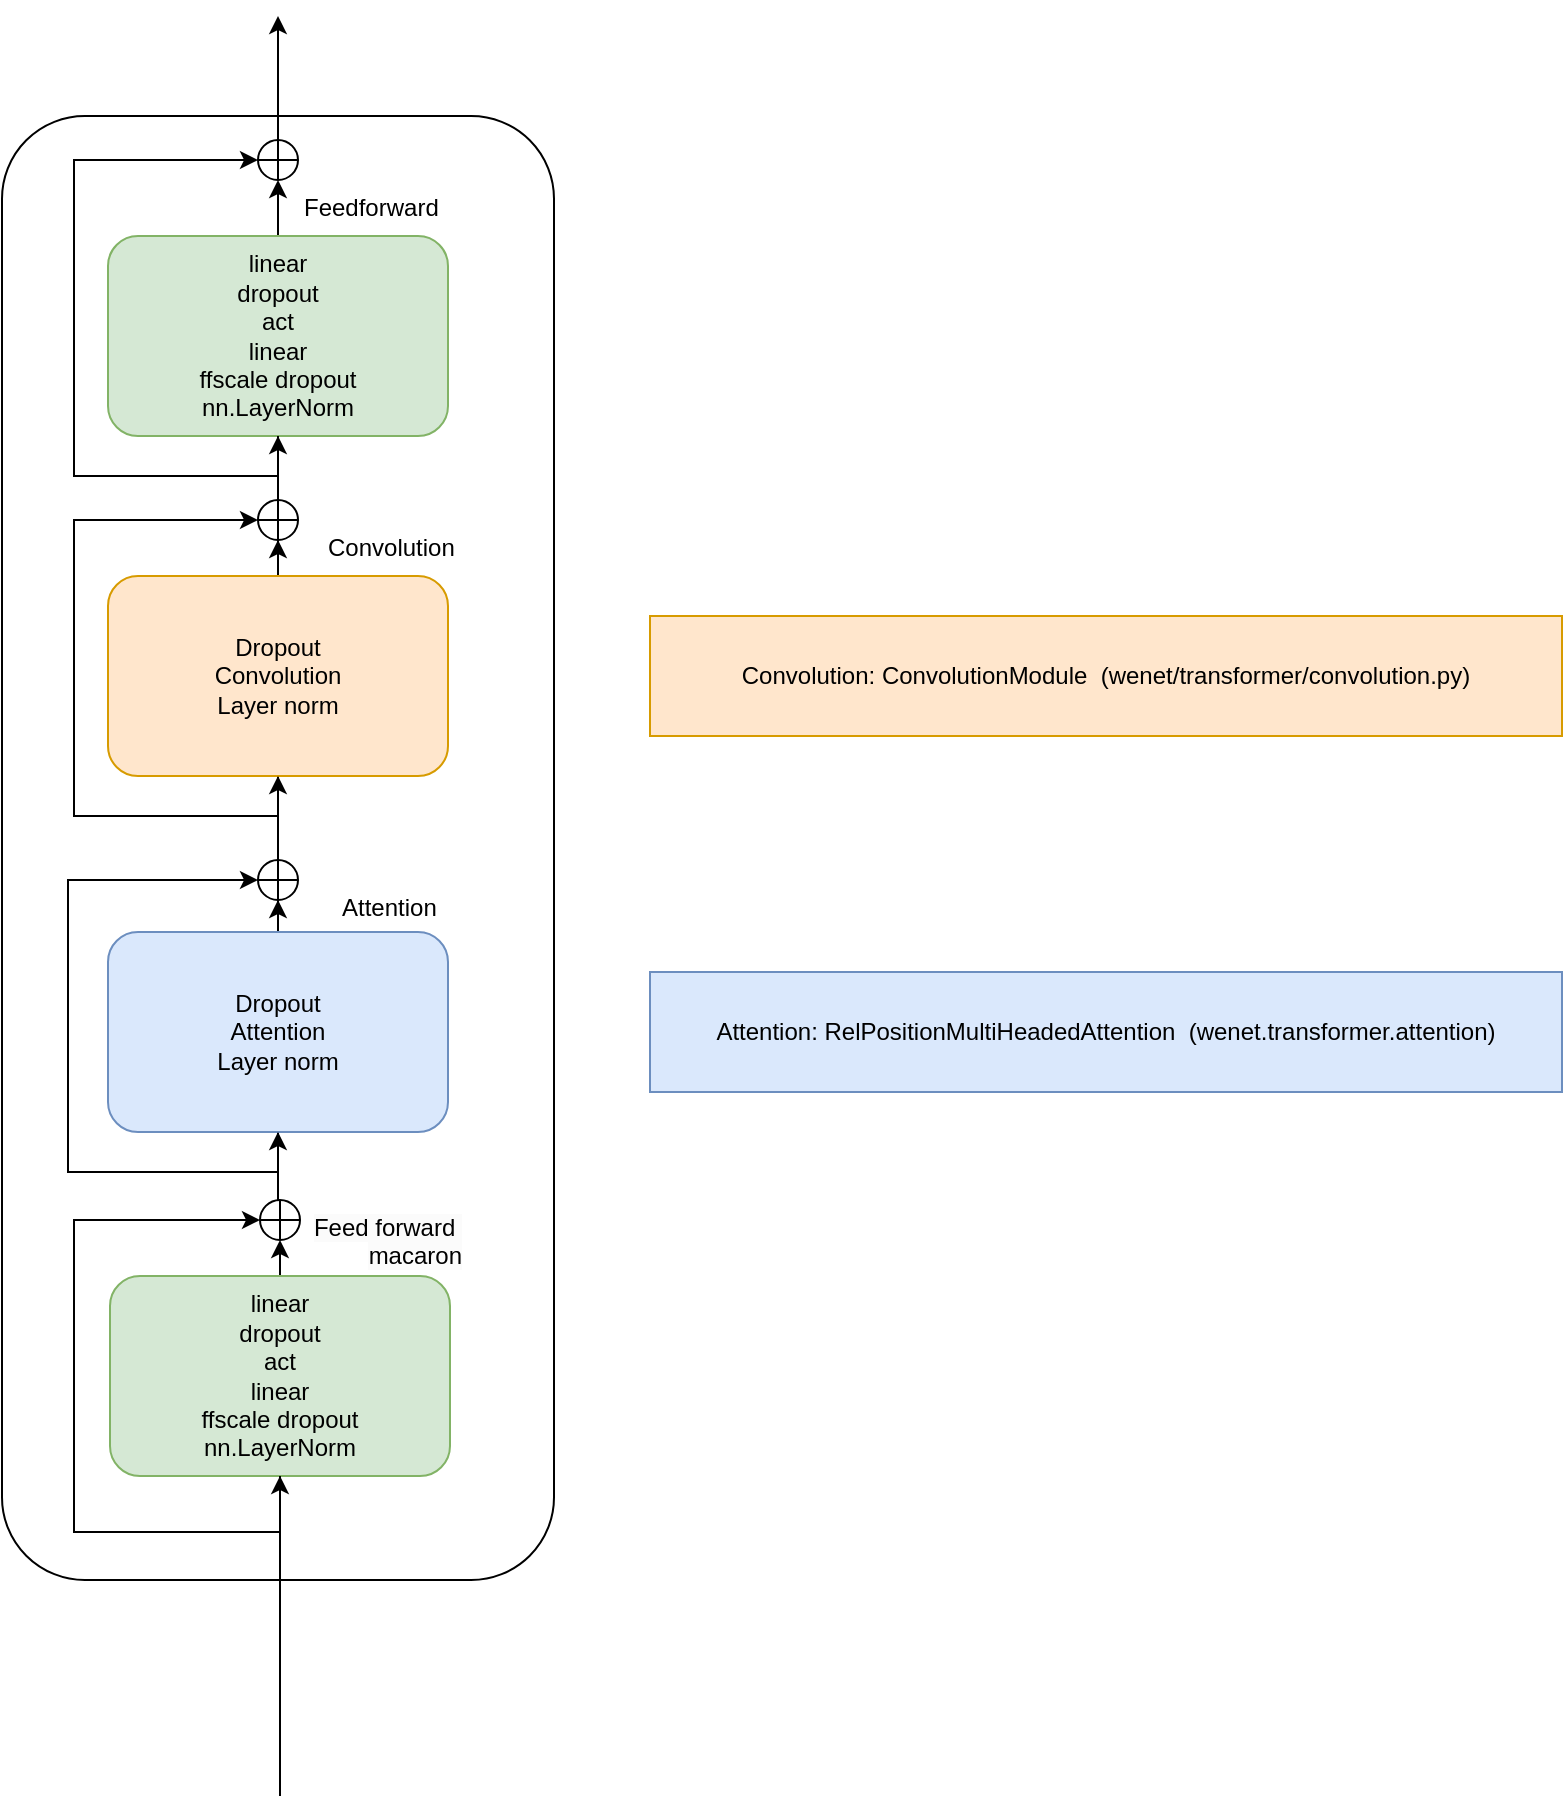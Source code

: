 <mxfile version="23.1.6" type="github" pages="3">
  <diagram name="Page-1" id="8gHOvVRtRWWs8ZYNdH6r">
    <mxGraphModel dx="1207" dy="814" grid="1" gridSize="12" guides="1" tooltips="1" connect="1" arrows="1" fold="1" page="1" pageScale="1" pageWidth="850" pageHeight="1100" background="#FFFFFF" math="0" shadow="0">
      <root>
        <mxCell id="0" />
        <mxCell id="1" parent="0" />
        <mxCell id="p38P3LaZY30MNL5SKZ96-10" style="edgeStyle=orthogonalEdgeStyle;rounded=0;orthogonalLoop=1;jettySize=auto;html=1;entryX=0.5;entryY=1;entryDx=0;entryDy=0;" parent="1" source="p38P3LaZY30MNL5SKZ96-5" target="p38P3LaZY30MNL5SKZ96-1" edge="1">
          <mxGeometry relative="1" as="geometry">
            <Array as="points">
              <mxPoint x="294" y="686" />
            </Array>
          </mxGeometry>
        </mxCell>
        <mxCell id="p38P3LaZY30MNL5SKZ96-5" value="" style="rounded=1;whiteSpace=wrap;html=1;" parent="1" vertex="1">
          <mxGeometry x="156" y="74" width="276" height="732" as="geometry" />
        </mxCell>
        <mxCell id="p38P3LaZY30MNL5SKZ96-19" style="edgeStyle=orthogonalEdgeStyle;rounded=0;orthogonalLoop=1;jettySize=auto;html=1;exitX=0.5;exitY=1;exitDx=0;exitDy=0;entryX=0;entryY=0.5;entryDx=0;entryDy=0;" parent="1" source="p38P3LaZY30MNL5SKZ96-1" target="p38P3LaZY30MNL5SKZ96-18" edge="1">
          <mxGeometry relative="1" as="geometry">
            <mxPoint x="276" y="458" as="targetPoint" />
            <Array as="points">
              <mxPoint x="294" y="602" />
              <mxPoint x="189" y="602" />
              <mxPoint x="189" y="456" />
            </Array>
          </mxGeometry>
        </mxCell>
        <mxCell id="p38P3LaZY30MNL5SKZ96-21" value="" style="edgeStyle=orthogonalEdgeStyle;rounded=0;orthogonalLoop=1;jettySize=auto;html=1;" parent="1" source="p38P3LaZY30MNL5SKZ96-1" target="p38P3LaZY30MNL5SKZ96-18" edge="1">
          <mxGeometry relative="1" as="geometry" />
        </mxCell>
        <mxCell id="p38P3LaZY30MNL5SKZ96-1" value="Dropout&lt;br&gt;Attention&lt;br&gt;Layer norm" style="rounded=1;whiteSpace=wrap;html=1;fillColor=#dae8fc;strokeColor=#6c8ebf;" parent="1" vertex="1">
          <mxGeometry x="209" y="482" width="170" height="100" as="geometry" />
        </mxCell>
        <mxCell id="p38P3LaZY30MNL5SKZ96-27" value="" style="edgeStyle=orthogonalEdgeStyle;rounded=0;orthogonalLoop=1;jettySize=auto;html=1;" parent="1" source="p38P3LaZY30MNL5SKZ96-2" target="p38P3LaZY30MNL5SKZ96-25" edge="1">
          <mxGeometry relative="1" as="geometry" />
        </mxCell>
        <mxCell id="p38P3LaZY30MNL5SKZ96-28" style="edgeStyle=orthogonalEdgeStyle;rounded=0;orthogonalLoop=1;jettySize=auto;html=1;exitX=0.5;exitY=1;exitDx=0;exitDy=0;entryX=0.5;entryY=1;entryDx=0;entryDy=0;" parent="1" source="p38P3LaZY30MNL5SKZ96-2" target="p38P3LaZY30MNL5SKZ96-25" edge="1">
          <mxGeometry relative="1" as="geometry">
            <Array as="points">
              <mxPoint x="294" y="424" />
              <mxPoint x="192" y="424" />
              <mxPoint x="192" y="276" />
            </Array>
          </mxGeometry>
        </mxCell>
        <mxCell id="p38P3LaZY30MNL5SKZ96-2" value="Dropout&lt;br style=&quot;border-color: var(--border-color);&quot;&gt;Convolution&lt;br style=&quot;border-color: var(--border-color);&quot;&gt;Layer norm" style="rounded=1;whiteSpace=wrap;html=1;fillColor=#ffe6cc;strokeColor=#d79b00;" parent="1" vertex="1">
          <mxGeometry x="209" y="304" width="170" height="100" as="geometry" />
        </mxCell>
        <mxCell id="p38P3LaZY30MNL5SKZ96-14" style="edgeStyle=orthogonalEdgeStyle;rounded=0;orthogonalLoop=1;jettySize=auto;html=1;exitX=0.5;exitY=0;exitDx=0;exitDy=0;entryX=0.5;entryY=1;entryDx=0;entryDy=0;" parent="1" source="p38P3LaZY30MNL5SKZ96-3" target="p38P3LaZY30MNL5SKZ96-11" edge="1">
          <mxGeometry relative="1" as="geometry" />
        </mxCell>
        <mxCell id="p38P3LaZY30MNL5SKZ96-3" value="&lt;br&gt;linear&lt;br&gt;dropout&lt;br&gt;act&lt;br&gt;linear&lt;br&gt;ffscale dropout&lt;br&gt;nn.LayerNorm&lt;br&gt;&lt;div&gt;&lt;br&gt;&lt;/div&gt;" style="rounded=1;whiteSpace=wrap;html=1;fillColor=#d5e8d4;strokeColor=#82b366;" parent="1" vertex="1">
          <mxGeometry x="210" y="654" width="170" height="100" as="geometry" />
        </mxCell>
        <mxCell id="p38P3LaZY30MNL5SKZ96-41" value="" style="edgeStyle=orthogonalEdgeStyle;rounded=0;orthogonalLoop=1;jettySize=auto;html=1;" parent="1" source="p38P3LaZY30MNL5SKZ96-4" target="p38P3LaZY30MNL5SKZ96-37" edge="1">
          <mxGeometry relative="1" as="geometry" />
        </mxCell>
        <mxCell id="p38P3LaZY30MNL5SKZ96-4" value="&lt;br style=&quot;border-color: var(--border-color);&quot;&gt;linear&lt;br style=&quot;border-color: var(--border-color);&quot;&gt;dropout&lt;br style=&quot;border-color: var(--border-color);&quot;&gt;act&lt;br style=&quot;border-color: var(--border-color);&quot;&gt;linear&lt;br style=&quot;border-color: var(--border-color);&quot;&gt;ffscale dropout&lt;br style=&quot;border-color: var(--border-color);&quot;&gt;nn.LayerNorm&lt;div&gt;&lt;br/&gt;&lt;/div&gt;" style="rounded=1;whiteSpace=wrap;html=1;fillColor=#d5e8d4;strokeColor=#82b366;" parent="1" vertex="1">
          <mxGeometry x="209" y="134" width="170" height="100" as="geometry" />
        </mxCell>
        <mxCell id="p38P3LaZY30MNL5SKZ96-7" value="" style="endArrow=classic;html=1;rounded=0;entryX=0.5;entryY=1;entryDx=0;entryDy=0;" parent="1" target="p38P3LaZY30MNL5SKZ96-3" edge="1">
          <mxGeometry width="50" height="50" relative="1" as="geometry">
            <mxPoint x="295" y="914" as="sourcePoint" />
            <mxPoint x="446" y="530" as="targetPoint" />
            <Array as="points" />
          </mxGeometry>
        </mxCell>
        <mxCell id="p38P3LaZY30MNL5SKZ96-8" value="" style="endArrow=classic;html=1;rounded=0;exitX=0.5;exitY=1;exitDx=0;exitDy=0;entryX=0;entryY=0.5;entryDx=0;entryDy=0;" parent="1" source="p38P3LaZY30MNL5SKZ96-3" target="p38P3LaZY30MNL5SKZ96-11" edge="1">
          <mxGeometry width="50" height="50" relative="1" as="geometry">
            <mxPoint x="396" y="592" as="sourcePoint" />
            <mxPoint x="456" y="542" as="targetPoint" />
            <Array as="points">
              <mxPoint x="295" y="782" />
              <mxPoint x="192" y="782" />
              <mxPoint x="192" y="626" />
            </Array>
          </mxGeometry>
        </mxCell>
        <mxCell id="p38P3LaZY30MNL5SKZ96-17" style="edgeStyle=orthogonalEdgeStyle;rounded=0;orthogonalLoop=1;jettySize=auto;html=1;exitX=0.5;exitY=0;exitDx=0;exitDy=0;entryX=0.5;entryY=1;entryDx=0;entryDy=0;" parent="1" source="p38P3LaZY30MNL5SKZ96-11" target="p38P3LaZY30MNL5SKZ96-1" edge="1">
          <mxGeometry relative="1" as="geometry" />
        </mxCell>
        <mxCell id="p38P3LaZY30MNL5SKZ96-11" value="" style="shape=orEllipse;perimeter=ellipsePerimeter;whiteSpace=wrap;html=1;backgroundOutline=1;" parent="1" vertex="1">
          <mxGeometry x="285" y="616" width="20" height="20" as="geometry" />
        </mxCell>
        <mxCell id="p38P3LaZY30MNL5SKZ96-13" value="&lt;span style=&quot;caret-color: rgb(0, 0, 0); color: rgb(0, 0, 0); font-family: Helvetica; font-size: 12px; font-style: normal; font-variant-caps: normal; font-weight: 400; letter-spacing: normal; text-indent: 0px; text-transform: none; word-spacing: 0px; -webkit-text-stroke-width: 0px; background-color: rgb(251, 251, 251); text-decoration: none; float: none; display: inline !important;&quot;&gt;Feed forward&amp;nbsp;&lt;/span&gt;&lt;br style=&quot;border-color: var(--border-color); caret-color: rgb(0, 0, 0); color: rgb(0, 0, 0); font-family: Helvetica; font-size: 12px; font-style: normal; font-variant-caps: normal; font-weight: 400; letter-spacing: normal; text-indent: 0px; text-transform: none; word-spacing: 0px; -webkit-text-stroke-width: 0px; text-decoration: none;&quot;&gt;&lt;span style=&quot;caret-color: rgb(0, 0, 0); color: rgb(0, 0, 0); font-family: Helvetica; font-size: 12px; font-style: normal; font-variant-caps: normal; font-weight: 400; letter-spacing: normal; text-indent: 0px; text-transform: none; word-spacing: 0px; -webkit-text-stroke-width: 0px; background-color: rgb(251, 251, 251); text-decoration: none; float: none; display: inline !important;&quot;&gt;macaron&lt;/span&gt;" style="text;whiteSpace=wrap;html=1;rotation=0;align=right;" parent="1" vertex="1">
          <mxGeometry x="304" y="616" width="84" height="32" as="geometry" />
        </mxCell>
        <mxCell id="p38P3LaZY30MNL5SKZ96-24" value="" style="edgeStyle=orthogonalEdgeStyle;rounded=0;orthogonalLoop=1;jettySize=auto;html=1;" parent="1" source="p38P3LaZY30MNL5SKZ96-18" target="p38P3LaZY30MNL5SKZ96-2" edge="1">
          <mxGeometry relative="1" as="geometry" />
        </mxCell>
        <mxCell id="p38P3LaZY30MNL5SKZ96-18" value="" style="shape=orEllipse;perimeter=ellipsePerimeter;whiteSpace=wrap;html=1;backgroundOutline=1;" parent="1" vertex="1">
          <mxGeometry x="284" y="446" width="20" height="20" as="geometry" />
        </mxCell>
        <mxCell id="p38P3LaZY30MNL5SKZ96-30" value="" style="edgeStyle=orthogonalEdgeStyle;rounded=0;orthogonalLoop=1;jettySize=auto;html=1;" parent="1" source="p38P3LaZY30MNL5SKZ96-25" target="p38P3LaZY30MNL5SKZ96-4" edge="1">
          <mxGeometry relative="1" as="geometry" />
        </mxCell>
        <mxCell id="p38P3LaZY30MNL5SKZ96-25" value="" style="shape=orEllipse;perimeter=ellipsePerimeter;whiteSpace=wrap;html=1;backgroundOutline=1;direction=south;" parent="1" vertex="1">
          <mxGeometry x="284" y="266" width="20" height="20" as="geometry" />
        </mxCell>
        <mxCell id="p38P3LaZY30MNL5SKZ96-33" value="" style="edgeStyle=orthogonalEdgeStyle;rounded=0;orthogonalLoop=1;jettySize=auto;html=1;exitX=0.5;exitY=1;exitDx=0;exitDy=0;entryX=0.5;entryY=1;entryDx=0;entryDy=0;" parent="1" source="p38P3LaZY30MNL5SKZ96-4" target="p38P3LaZY30MNL5SKZ96-37" edge="1">
          <mxGeometry relative="1" as="geometry">
            <mxPoint x="294" y="234" as="sourcePoint" />
            <mxPoint x="324" y="26" as="targetPoint" />
            <Array as="points">
              <mxPoint x="294" y="254" />
              <mxPoint x="192" y="254" />
              <mxPoint x="192" y="96" />
            </Array>
          </mxGeometry>
        </mxCell>
        <mxCell id="p38P3LaZY30MNL5SKZ96-45" style="edgeStyle=orthogonalEdgeStyle;rounded=0;orthogonalLoop=1;jettySize=auto;html=1;exitX=0;exitY=0.5;exitDx=0;exitDy=0;" parent="1" source="p38P3LaZY30MNL5SKZ96-37" edge="1">
          <mxGeometry relative="1" as="geometry">
            <mxPoint x="294" y="24" as="targetPoint" />
          </mxGeometry>
        </mxCell>
        <mxCell id="p38P3LaZY30MNL5SKZ96-37" value="" style="shape=orEllipse;perimeter=ellipsePerimeter;whiteSpace=wrap;html=1;backgroundOutline=1;direction=south;" parent="1" vertex="1">
          <mxGeometry x="284" y="86" width="20" height="20" as="geometry" />
        </mxCell>
        <mxCell id="p38P3LaZY30MNL5SKZ96-42" value="&lt;div style=&quot;text-align: center;&quot;&gt;Attention&lt;/div&gt;" style="text;whiteSpace=wrap;html=1;rotation=0;" parent="1" vertex="1">
          <mxGeometry x="324" y="456" width="48" height="24" as="geometry" />
        </mxCell>
        <mxCell id="p38P3LaZY30MNL5SKZ96-43" value="&lt;div style=&quot;text-align: center;&quot;&gt;Convolution&lt;/div&gt;" style="text;whiteSpace=wrap;html=1;rotation=0;" parent="1" vertex="1">
          <mxGeometry x="317" y="276" width="79" height="24" as="geometry" />
        </mxCell>
        <mxCell id="p38P3LaZY30MNL5SKZ96-44" value="&lt;div style=&quot;text-align: center;&quot;&gt;Feedforward&lt;/div&gt;&lt;div style=&quot;text-align: center;&quot;&gt;&lt;br&gt;&lt;/div&gt;" style="text;whiteSpace=wrap;html=1;rotation=0;" parent="1" vertex="1">
          <mxGeometry x="305" y="106" width="79" height="26" as="geometry" />
        </mxCell>
        <mxCell id="roFnetaP3WFrplxWxHo_-1" value="&lt;font style=&quot;font-size: 12px;&quot; face=&quot;Helvetica&quot;&gt;Attention:&amp;nbsp;RelPositionMultiHeadedAttention &amp;nbsp;(wenet&lt;span style=&quot;text-align: start;&quot;&gt;.&lt;/span&gt;&lt;span style=&quot;text-align: start;&quot;&gt;transformer&lt;/span&gt;&lt;span style=&quot;text-align: start; caret-color: rgb(204, 204, 204);&quot;&gt;.&lt;/span&gt;&lt;span style=&quot;text-align: start;&quot;&gt;attention)&lt;/span&gt;&lt;/font&gt;" style="whiteSpace=wrap;html=1;fillColor=#dae8fc;strokeColor=#6c8ebf;" vertex="1" parent="1">
          <mxGeometry x="480" y="502" width="456" height="60" as="geometry" />
        </mxCell>
        <mxCell id="roFnetaP3WFrplxWxHo_-3" value="&lt;font style=&quot;font-size: 12px;&quot; face=&quot;Helvetica&quot;&gt;Convolution:&amp;nbsp;&lt;/font&gt;ConvolutionModule&lt;font face=&quot;Helvetica&quot;&gt;&amp;nbsp; (&lt;/font&gt;wenet/transformer/convolution.py&lt;font face=&quot;Helvetica&quot;&gt;&lt;span style=&quot;text-align: start;&quot;&gt;)&lt;/span&gt;&lt;/font&gt;" style="whiteSpace=wrap;html=1;fillColor=#ffe6cc;strokeColor=#d79b00;" vertex="1" parent="1">
          <mxGeometry x="480" y="324" width="456" height="60" as="geometry" />
        </mxCell>
      </root>
    </mxGraphModel>
  </diagram>
  <diagram id="2YoNpaYnJ2l0GxBZdS74" name="Page-2">
    <mxGraphModel dx="1026" dy="692" grid="1" gridSize="12" guides="1" tooltips="1" connect="1" arrows="1" fold="1" page="1" pageScale="1" pageWidth="850" pageHeight="1100" math="0" shadow="0">
      <root>
        <mxCell id="0" />
        <mxCell id="1" parent="0" />
        <mxCell id="LtDnbeSMoWLAc6Nxx_D--1" style="edgeStyle=orthogonalEdgeStyle;rounded=0;orthogonalLoop=1;jettySize=auto;html=1;entryX=0.5;entryY=1;entryDx=0;entryDy=0;" edge="1" parent="1" target="LtDnbeSMoWLAc6Nxx_D--5">
          <mxGeometry relative="1" as="geometry">
            <Array as="points">
              <mxPoint x="148" y="756" />
            </Array>
            <mxPoint x="148" y="689.442" as="sourcePoint" />
          </mxGeometry>
        </mxCell>
        <mxCell id="LtDnbeSMoWLAc6Nxx_D--2" value="" style="rounded=1;whiteSpace=wrap;html=1;" vertex="1" parent="1">
          <mxGeometry x="12" y="48" width="792" height="948" as="geometry" />
        </mxCell>
        <mxCell id="LtDnbeSMoWLAc6Nxx_D--3" style="edgeStyle=orthogonalEdgeStyle;rounded=0;orthogonalLoop=1;jettySize=auto;html=1;exitX=0.5;exitY=1;exitDx=0;exitDy=0;entryX=0;entryY=0.5;entryDx=0;entryDy=0;" edge="1" parent="1" source="LtDnbeSMoWLAc6Nxx_D--5" target="LtDnbeSMoWLAc6Nxx_D--19">
          <mxGeometry relative="1" as="geometry">
            <mxPoint x="130" y="528" as="targetPoint" />
            <Array as="points">
              <mxPoint x="148" y="672" />
              <mxPoint x="43" y="672" />
              <mxPoint x="43" y="526" />
            </Array>
          </mxGeometry>
        </mxCell>
        <mxCell id="LtDnbeSMoWLAc6Nxx_D--4" value="" style="edgeStyle=orthogonalEdgeStyle;rounded=0;orthogonalLoop=1;jettySize=auto;html=1;" edge="1" parent="1" source="LtDnbeSMoWLAc6Nxx_D--5" target="LtDnbeSMoWLAc6Nxx_D--19">
          <mxGeometry relative="1" as="geometry" />
        </mxCell>
        <mxCell id="LtDnbeSMoWLAc6Nxx_D--5" value="Dropout&lt;br&gt;Attention&lt;br&gt;Layer norm" style="rounded=1;whiteSpace=wrap;html=1;fillColor=#dae8fc;strokeColor=#6c8ebf;" vertex="1" parent="1">
          <mxGeometry x="63" y="552" width="170" height="100" as="geometry" />
        </mxCell>
        <mxCell id="LtDnbeSMoWLAc6Nxx_D--6" value="" style="edgeStyle=orthogonalEdgeStyle;rounded=0;orthogonalLoop=1;jettySize=auto;html=1;" edge="1" parent="1" source="LtDnbeSMoWLAc6Nxx_D--8" target="LtDnbeSMoWLAc6Nxx_D--21">
          <mxGeometry relative="1" as="geometry" />
        </mxCell>
        <mxCell id="LtDnbeSMoWLAc6Nxx_D--7" style="edgeStyle=orthogonalEdgeStyle;rounded=0;orthogonalLoop=1;jettySize=auto;html=1;exitX=0.5;exitY=1;exitDx=0;exitDy=0;entryX=0.5;entryY=1;entryDx=0;entryDy=0;" edge="1" parent="1" source="LtDnbeSMoWLAc6Nxx_D--8" target="LtDnbeSMoWLAc6Nxx_D--21">
          <mxGeometry relative="1" as="geometry">
            <Array as="points">
              <mxPoint x="376" y="422" />
              <mxPoint x="276" y="422" />
              <mxPoint x="276" y="274" />
            </Array>
          </mxGeometry>
        </mxCell>
        <mxCell id="LtDnbeSMoWLAc6Nxx_D--8" value="Dropout&lt;br style=&quot;border-color: var(--border-color);&quot;&gt;Convolution&lt;br style=&quot;border-color: var(--border-color);&quot;&gt;Layer norm" style="rounded=1;whiteSpace=wrap;html=1;fillColor=#ffe6cc;strokeColor=#d79b00;" vertex="1" parent="1">
          <mxGeometry x="291" y="302" width="170" height="100" as="geometry" />
        </mxCell>
        <mxCell id="LtDnbeSMoWLAc6Nxx_D--9" style="edgeStyle=orthogonalEdgeStyle;rounded=0;orthogonalLoop=1;jettySize=auto;html=1;exitX=0.5;exitY=0;exitDx=0;exitDy=0;entryX=0.5;entryY=1;entryDx=0;entryDy=0;" edge="1" parent="1" source="LtDnbeSMoWLAc6Nxx_D--10" target="LtDnbeSMoWLAc6Nxx_D--16">
          <mxGeometry relative="1" as="geometry" />
        </mxCell>
        <mxCell id="LtDnbeSMoWLAc6Nxx_D--10" value="&lt;br&gt;linear&lt;br&gt;dropout&lt;br&gt;act&lt;br&gt;linear&lt;br&gt;ffscale dropout&lt;br&gt;nn.LayerNorm&lt;br&gt;&lt;div&gt;&lt;br&gt;&lt;/div&gt;" style="rounded=1;whiteSpace=wrap;html=1;fillColor=#d5e8d4;strokeColor=#82b366;" vertex="1" parent="1">
          <mxGeometry x="291" y="803" width="170" height="100" as="geometry" />
        </mxCell>
        <mxCell id="LtDnbeSMoWLAc6Nxx_D--11" value="" style="edgeStyle=orthogonalEdgeStyle;rounded=0;orthogonalLoop=1;jettySize=auto;html=1;" edge="1" parent="1" source="LtDnbeSMoWLAc6Nxx_D--12" target="LtDnbeSMoWLAc6Nxx_D--24">
          <mxGeometry relative="1" as="geometry" />
        </mxCell>
        <mxCell id="LtDnbeSMoWLAc6Nxx_D--12" value="&lt;br style=&quot;border-color: var(--border-color);&quot;&gt;linear&lt;br style=&quot;border-color: var(--border-color);&quot;&gt;dropout&lt;br style=&quot;border-color: var(--border-color);&quot;&gt;act&lt;br style=&quot;border-color: var(--border-color);&quot;&gt;linear&lt;br style=&quot;border-color: var(--border-color);&quot;&gt;ffscale dropout&lt;br style=&quot;border-color: var(--border-color);&quot;&gt;nn.LayerNorm&lt;div&gt;&lt;br/&gt;&lt;/div&gt;" style="rounded=1;whiteSpace=wrap;html=1;fillColor=#d5e8d4;strokeColor=#82b366;" vertex="1" parent="1">
          <mxGeometry x="292" y="132" width="170" height="100" as="geometry" />
        </mxCell>
        <mxCell id="LtDnbeSMoWLAc6Nxx_D--13" value="" style="endArrow=classic;html=1;rounded=0;entryX=0.5;entryY=1;entryDx=0;entryDy=0;" edge="1" parent="1" target="LtDnbeSMoWLAc6Nxx_D--10">
          <mxGeometry width="50" height="50" relative="1" as="geometry">
            <mxPoint x="376" y="1063" as="sourcePoint" />
            <mxPoint x="527" y="679" as="targetPoint" />
            <Array as="points" />
          </mxGeometry>
        </mxCell>
        <mxCell id="LtDnbeSMoWLAc6Nxx_D--14" value="" style="endArrow=classic;html=1;rounded=0;exitX=0.5;exitY=1;exitDx=0;exitDy=0;entryX=0;entryY=0.5;entryDx=0;entryDy=0;" edge="1" parent="1" source="LtDnbeSMoWLAc6Nxx_D--10" target="LtDnbeSMoWLAc6Nxx_D--16">
          <mxGeometry width="50" height="50" relative="1" as="geometry">
            <mxPoint x="477" y="741" as="sourcePoint" />
            <mxPoint x="537" y="691" as="targetPoint" />
            <Array as="points">
              <mxPoint x="376" y="931" />
              <mxPoint x="273" y="931" />
              <mxPoint x="273" y="775" />
            </Array>
          </mxGeometry>
        </mxCell>
        <mxCell id="LtDnbeSMoWLAc6Nxx_D--15" style="edgeStyle=orthogonalEdgeStyle;rounded=0;orthogonalLoop=1;jettySize=auto;html=1;exitX=0.25;exitY=0;exitDx=0;exitDy=0;entryX=0.5;entryY=1;entryDx=0;entryDy=0;" edge="1" parent="1" source="LtDnbeSMoWLAc6Nxx_D--31" target="LtDnbeSMoWLAc6Nxx_D--5">
          <mxGeometry relative="1" as="geometry">
            <Array as="points">
              <mxPoint x="259" y="672" />
              <mxPoint x="148" y="672" />
            </Array>
          </mxGeometry>
        </mxCell>
        <mxCell id="LtDnbeSMoWLAc6Nxx_D--32" value="" style="edgeStyle=orthogonalEdgeStyle;rounded=0;orthogonalLoop=1;jettySize=auto;html=1;entryX=0.5;entryY=1;entryDx=0;entryDy=0;" edge="1" parent="1" source="LtDnbeSMoWLAc6Nxx_D--16" target="LtDnbeSMoWLAc6Nxx_D--31">
          <mxGeometry relative="1" as="geometry">
            <mxPoint x="376" y="744" as="targetPoint" />
          </mxGeometry>
        </mxCell>
        <mxCell id="LtDnbeSMoWLAc6Nxx_D--16" value="" style="shape=orEllipse;perimeter=ellipsePerimeter;whiteSpace=wrap;html=1;backgroundOutline=1;" vertex="1" parent="1">
          <mxGeometry x="366" y="765" width="20" height="20" as="geometry" />
        </mxCell>
        <mxCell id="LtDnbeSMoWLAc6Nxx_D--17" value="&lt;span style=&quot;caret-color: rgb(0, 0, 0); color: rgb(0, 0, 0); font-family: Helvetica; font-size: 12px; font-style: normal; font-variant-caps: normal; font-weight: 400; letter-spacing: normal; text-indent: 0px; text-transform: none; word-spacing: 0px; -webkit-text-stroke-width: 0px; background-color: rgb(251, 251, 251); text-decoration: none; float: none; display: inline !important;&quot;&gt;Feed forward&amp;nbsp;&lt;/span&gt;&lt;br style=&quot;border-color: var(--border-color); caret-color: rgb(0, 0, 0); color: rgb(0, 0, 0); font-family: Helvetica; font-size: 12px; font-style: normal; font-variant-caps: normal; font-weight: 400; letter-spacing: normal; text-indent: 0px; text-transform: none; word-spacing: 0px; -webkit-text-stroke-width: 0px; text-decoration: none;&quot;&gt;&lt;span style=&quot;caret-color: rgb(0, 0, 0); color: rgb(0, 0, 0); font-family: Helvetica; font-size: 12px; font-style: normal; font-variant-caps: normal; font-weight: 400; letter-spacing: normal; text-indent: 0px; text-transform: none; word-spacing: 0px; -webkit-text-stroke-width: 0px; background-color: rgb(251, 251, 251); text-decoration: none; float: none; display: inline !important;&quot;&gt;macaron&lt;/span&gt;" style="text;whiteSpace=wrap;html=1;rotation=0;align=right;" vertex="1" parent="1">
          <mxGeometry x="385" y="765" width="84" height="32" as="geometry" />
        </mxCell>
        <mxCell id="LtDnbeSMoWLAc6Nxx_D--43" value="" style="edgeStyle=orthogonalEdgeStyle;rounded=0;orthogonalLoop=1;jettySize=auto;html=1;entryX=0.25;entryY=1;entryDx=0;entryDy=0;" edge="1" parent="1" source="LtDnbeSMoWLAc6Nxx_D--19" target="LtDnbeSMoWLAc6Nxx_D--42">
          <mxGeometry relative="1" as="geometry">
            <Array as="points">
              <mxPoint x="150" y="488" />
              <mxPoint x="260" y="488" />
            </Array>
          </mxGeometry>
        </mxCell>
        <mxCell id="LtDnbeSMoWLAc6Nxx_D--19" value="" style="shape=orEllipse;perimeter=ellipsePerimeter;whiteSpace=wrap;html=1;backgroundOutline=1;" vertex="1" parent="1">
          <mxGeometry x="138" y="516" width="20" height="20" as="geometry" />
        </mxCell>
        <mxCell id="LtDnbeSMoWLAc6Nxx_D--20" value="" style="edgeStyle=orthogonalEdgeStyle;rounded=0;orthogonalLoop=1;jettySize=auto;html=1;" edge="1" parent="1" source="LtDnbeSMoWLAc6Nxx_D--21" target="LtDnbeSMoWLAc6Nxx_D--12">
          <mxGeometry relative="1" as="geometry" />
        </mxCell>
        <mxCell id="LtDnbeSMoWLAc6Nxx_D--21" value="" style="shape=orEllipse;perimeter=ellipsePerimeter;whiteSpace=wrap;html=1;backgroundOutline=1;direction=south;" vertex="1" parent="1">
          <mxGeometry x="367" y="264" width="20" height="20" as="geometry" />
        </mxCell>
        <mxCell id="LtDnbeSMoWLAc6Nxx_D--22" value="" style="edgeStyle=orthogonalEdgeStyle;rounded=0;orthogonalLoop=1;jettySize=auto;html=1;exitX=0.5;exitY=1;exitDx=0;exitDy=0;entryX=0.5;entryY=1;entryDx=0;entryDy=0;" edge="1" parent="1" source="LtDnbeSMoWLAc6Nxx_D--12" target="LtDnbeSMoWLAc6Nxx_D--24">
          <mxGeometry relative="1" as="geometry">
            <mxPoint x="377" y="232" as="sourcePoint" />
            <mxPoint x="407" y="24" as="targetPoint" />
            <Array as="points">
              <mxPoint x="377" y="252" />
              <mxPoint x="275" y="252" />
              <mxPoint x="275" y="94" />
            </Array>
          </mxGeometry>
        </mxCell>
        <mxCell id="LtDnbeSMoWLAc6Nxx_D--23" style="edgeStyle=orthogonalEdgeStyle;rounded=0;orthogonalLoop=1;jettySize=auto;html=1;exitX=0;exitY=0.5;exitDx=0;exitDy=0;" edge="1" parent="1" source="LtDnbeSMoWLAc6Nxx_D--24">
          <mxGeometry relative="1" as="geometry">
            <mxPoint x="377" y="12" as="targetPoint" />
          </mxGeometry>
        </mxCell>
        <mxCell id="LtDnbeSMoWLAc6Nxx_D--24" value="" style="shape=orEllipse;perimeter=ellipsePerimeter;whiteSpace=wrap;html=1;backgroundOutline=1;direction=south;" vertex="1" parent="1">
          <mxGeometry x="367" y="84" width="20" height="20" as="geometry" />
        </mxCell>
        <mxCell id="LtDnbeSMoWLAc6Nxx_D--25" value="&lt;div style=&quot;text-align: center;&quot;&gt;Attention&lt;/div&gt;" style="text;whiteSpace=wrap;html=1;rotation=0;" vertex="1" parent="1">
          <mxGeometry x="178" y="526" width="48" height="24" as="geometry" />
        </mxCell>
        <mxCell id="LtDnbeSMoWLAc6Nxx_D--26" value="&lt;div style=&quot;text-align: center;&quot;&gt;Convolution&lt;/div&gt;" style="text;whiteSpace=wrap;html=1;rotation=0;" vertex="1" parent="1">
          <mxGeometry x="401" y="274" width="79" height="24" as="geometry" />
        </mxCell>
        <mxCell id="LtDnbeSMoWLAc6Nxx_D--27" value="&lt;div style=&quot;text-align: center;&quot;&gt;Feedforward&lt;/div&gt;&lt;div style=&quot;text-align: center;&quot;&gt;&lt;br&gt;&lt;/div&gt;" style="text;whiteSpace=wrap;html=1;rotation=0;" vertex="1" parent="1">
          <mxGeometry x="388" y="104" width="79" height="26" as="geometry" />
        </mxCell>
        <mxCell id="LtDnbeSMoWLAc6Nxx_D--38" value="" style="edgeStyle=orthogonalEdgeStyle;rounded=0;orthogonalLoop=1;jettySize=auto;html=1;" edge="1" parent="1" source="LtDnbeSMoWLAc6Nxx_D--29" target="LtDnbeSMoWLAc6Nxx_D--36">
          <mxGeometry relative="1" as="geometry" />
        </mxCell>
        <mxCell id="LtDnbeSMoWLAc6Nxx_D--29" value="Dropout&lt;br&gt;Attention&lt;br&gt;Layer norm" style="rounded=1;whiteSpace=wrap;html=1;fillColor=#dae8fc;strokeColor=#6c8ebf;" vertex="1" parent="1">
          <mxGeometry x="291" y="552" width="170" height="100" as="geometry" />
        </mxCell>
        <mxCell id="LtDnbeSMoWLAc6Nxx_D--41" value="" style="edgeStyle=orthogonalEdgeStyle;rounded=0;orthogonalLoop=1;jettySize=auto;html=1;" edge="1" parent="1" source="LtDnbeSMoWLAc6Nxx_D--30" target="LtDnbeSMoWLAc6Nxx_D--40">
          <mxGeometry relative="1" as="geometry" />
        </mxCell>
        <mxCell id="LtDnbeSMoWLAc6Nxx_D--30" value="Dropout&lt;br&gt;Attention&lt;br&gt;Layer norm" style="rounded=1;whiteSpace=wrap;html=1;fillColor=#dae8fc;strokeColor=#6c8ebf;" vertex="1" parent="1">
          <mxGeometry x="514" y="552" width="170" height="100" as="geometry" />
        </mxCell>
        <mxCell id="LtDnbeSMoWLAc6Nxx_D--33" value="" style="edgeStyle=orthogonalEdgeStyle;rounded=0;orthogonalLoop=1;jettySize=auto;html=1;" edge="1" parent="1" source="LtDnbeSMoWLAc6Nxx_D--31" target="LtDnbeSMoWLAc6Nxx_D--29">
          <mxGeometry relative="1" as="geometry" />
        </mxCell>
        <mxCell id="LtDnbeSMoWLAc6Nxx_D--34" style="edgeStyle=orthogonalEdgeStyle;rounded=0;orthogonalLoop=1;jettySize=auto;html=1;exitX=0.75;exitY=0;exitDx=0;exitDy=0;entryX=0.5;entryY=1;entryDx=0;entryDy=0;" edge="1" parent="1" source="LtDnbeSMoWLAc6Nxx_D--31" target="LtDnbeSMoWLAc6Nxx_D--30">
          <mxGeometry relative="1" as="geometry">
            <Array as="points">
              <mxPoint x="493" y="672" />
              <mxPoint x="598" y="672" />
            </Array>
          </mxGeometry>
        </mxCell>
        <mxCell id="LtDnbeSMoWLAc6Nxx_D--31" value="Router" style="rounded=0;whiteSpace=wrap;html=1;" vertex="1" parent="1">
          <mxGeometry x="142" y="687" width="468" height="48" as="geometry" />
        </mxCell>
        <mxCell id="LtDnbeSMoWLAc6Nxx_D--35" style="edgeStyle=orthogonalEdgeStyle;rounded=0;orthogonalLoop=1;jettySize=auto;html=1;exitX=0.5;exitY=0;exitDx=0;exitDy=0;entryX=0;entryY=0.5;entryDx=0;entryDy=0;" edge="1" parent="1" target="LtDnbeSMoWLAc6Nxx_D--36" source="LtDnbeSMoWLAc6Nxx_D--31">
          <mxGeometry relative="1" as="geometry">
            <mxPoint x="361" y="528" as="targetPoint" />
            <Array as="points">
              <mxPoint x="376" y="672" />
              <mxPoint x="274" y="672" />
              <mxPoint x="274" y="526" />
            </Array>
            <mxPoint x="379" y="652" as="sourcePoint" />
          </mxGeometry>
        </mxCell>
        <mxCell id="LtDnbeSMoWLAc6Nxx_D--44" style="edgeStyle=orthogonalEdgeStyle;rounded=0;orthogonalLoop=1;jettySize=auto;html=1;exitX=0.5;exitY=0;exitDx=0;exitDy=0;entryX=0.5;entryY=1;entryDx=0;entryDy=0;" edge="1" parent="1" source="LtDnbeSMoWLAc6Nxx_D--36" target="LtDnbeSMoWLAc6Nxx_D--42">
          <mxGeometry relative="1" as="geometry" />
        </mxCell>
        <mxCell id="LtDnbeSMoWLAc6Nxx_D--36" value="" style="shape=orEllipse;perimeter=ellipsePerimeter;whiteSpace=wrap;html=1;backgroundOutline=1;" vertex="1" parent="1">
          <mxGeometry x="366" y="516" width="20" height="20" as="geometry" />
        </mxCell>
        <mxCell id="LtDnbeSMoWLAc6Nxx_D--39" style="edgeStyle=orthogonalEdgeStyle;rounded=0;orthogonalLoop=1;jettySize=auto;html=1;exitX=0.75;exitY=0;exitDx=0;exitDy=0;entryX=0;entryY=0.5;entryDx=0;entryDy=0;strokeWidth=1;startSize=6;" edge="1" parent="1" target="LtDnbeSMoWLAc6Nxx_D--40" source="LtDnbeSMoWLAc6Nxx_D--31">
          <mxGeometry relative="1" as="geometry">
            <mxPoint x="601" y="492" as="targetPoint" />
            <Array as="points">
              <mxPoint x="493" y="526" />
            </Array>
            <mxPoint x="616" y="648" as="sourcePoint" />
          </mxGeometry>
        </mxCell>
        <mxCell id="LtDnbeSMoWLAc6Nxx_D--45" style="edgeStyle=orthogonalEdgeStyle;rounded=0;orthogonalLoop=1;jettySize=auto;html=1;exitX=0.5;exitY=0;exitDx=0;exitDy=0;entryX=0.75;entryY=1;entryDx=0;entryDy=0;" edge="1" parent="1" source="LtDnbeSMoWLAc6Nxx_D--40" target="LtDnbeSMoWLAc6Nxx_D--42">
          <mxGeometry relative="1" as="geometry" />
        </mxCell>
        <mxCell id="LtDnbeSMoWLAc6Nxx_D--40" value="" style="shape=orEllipse;perimeter=ellipsePerimeter;whiteSpace=wrap;html=1;backgroundOutline=1;" vertex="1" parent="1">
          <mxGeometry x="589" y="516" width="20" height="20" as="geometry" />
        </mxCell>
        <mxCell id="LtDnbeSMoWLAc6Nxx_D--46" value="" style="edgeStyle=orthogonalEdgeStyle;rounded=0;orthogonalLoop=1;jettySize=auto;html=1;" edge="1" parent="1" source="LtDnbeSMoWLAc6Nxx_D--42" target="LtDnbeSMoWLAc6Nxx_D--8">
          <mxGeometry relative="1" as="geometry" />
        </mxCell>
        <mxCell id="LtDnbeSMoWLAc6Nxx_D--42" value="Aggregator" style="rounded=0;whiteSpace=wrap;html=1;" vertex="1" parent="1">
          <mxGeometry x="142" y="432" width="468" height="36" as="geometry" />
        </mxCell>
      </root>
    </mxGraphModel>
  </diagram>
  <diagram id="UiPgGNPJIf0sTKZj-vWq" name="Page-3">
    <mxGraphModel dx="1026" dy="692" grid="1" gridSize="12" guides="1" tooltips="1" connect="1" arrows="1" fold="1" page="1" pageScale="1" pageWidth="850" pageHeight="1100" math="0" shadow="0">
      <root>
        <mxCell id="0" />
        <mxCell id="1" parent="0" />
      </root>
    </mxGraphModel>
  </diagram>
</mxfile>
